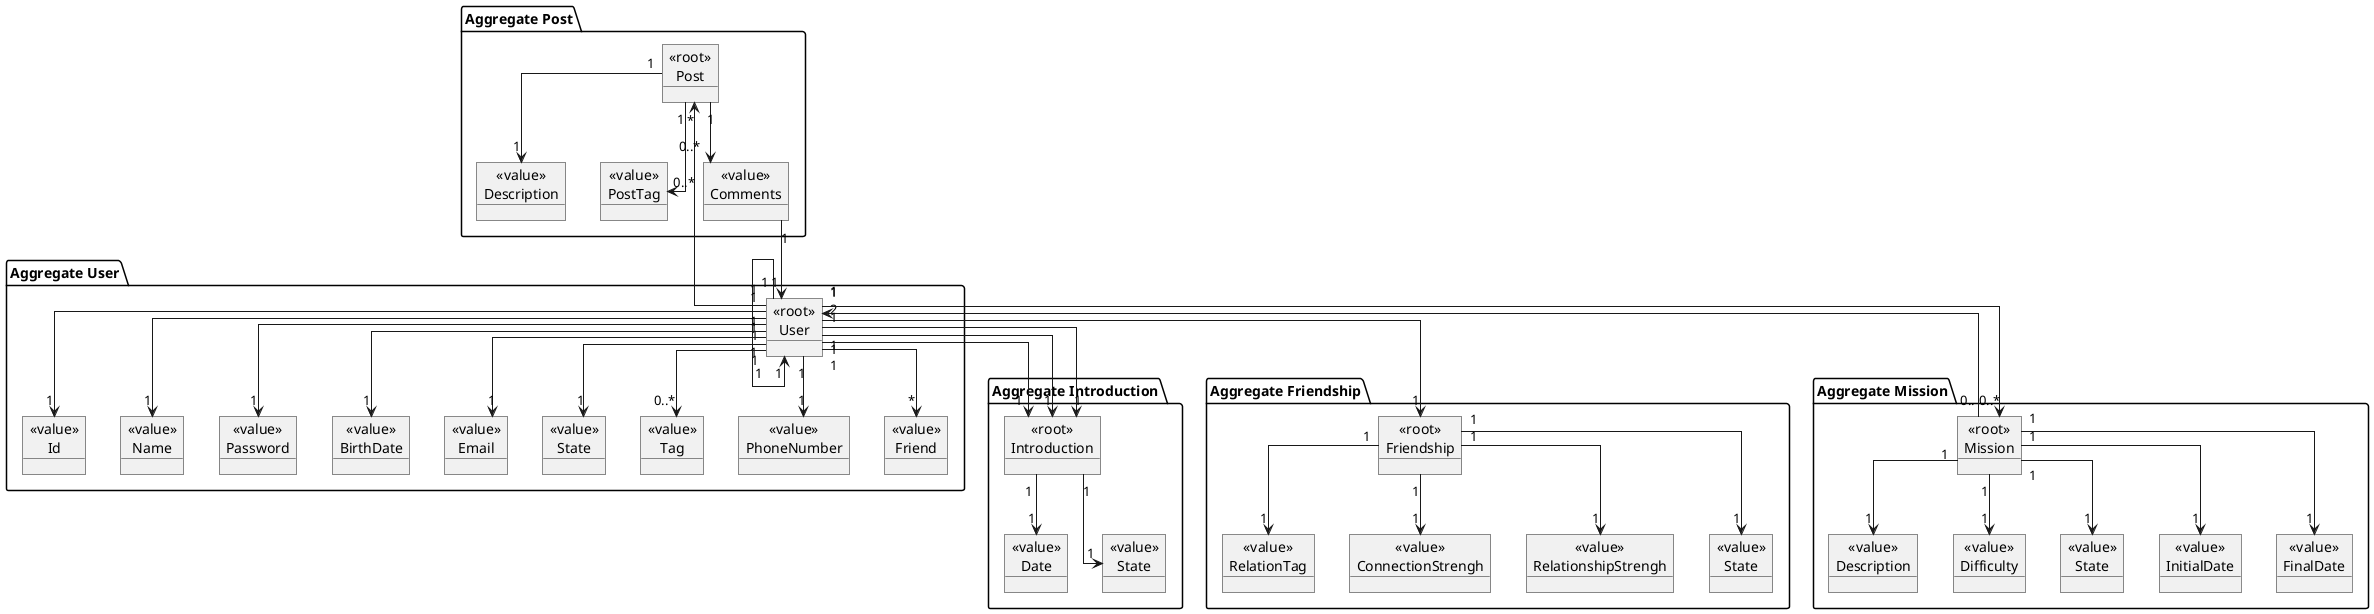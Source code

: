 @startuml DDD

    allowmixing
    skinparam linetype ortho
    hide circle

    package "Aggregate User" {
        object "<<root>>\nUser" as User
        object "<<value>>\nId" as Id
        object "<<value>>\nName" as Name
        object "<<value>>\nPassword" as Pass
        object "<<value>>\nBirthDate" as BirthDate
        object "<<value>>\nEmail" as Email
        object "<<value>>\nState" as State
        object "<<value>>\nTag" as Tag
        object "<<value>>\nPhoneNumber" as PhoneNumber
        object "<<value>>\nFriend" as ExternalUser
    }

    package "Aggregate Introduction" {
        object "<<root>>\nIntroduction" as Introduction
        object "<<value>>\nDate" as Date
        object "<<value>>\nState" as SI
    }

    package "Aggregate Post" {
        object "<<root>>\nPost" as Post
        object "<<value>>\nDescription" as PostDescription
        object "<<value>>\nPostTag" as PostTag
        object "<<value>>\nComments" as Comments
    }

    package "Aggregate Friendship" {
        object "<<root>>\nFriendship" as Friendship
        object "<<value>>\nRelationTag" as RelationTag
        object "<<value>>\nConnectionStrengh" as CS
        object "<<value>>\nRelationshipStrengh" as RS
        object "<<value>>\nState" as ST
    }

    package "Aggregate Mission" {
        object "<<root>>\nMission" as Mission
        object "<<value>>\nDescription" as Description
        object "<<value>>\nDifficulty" as Difficulty
        object "<<value>>\nState" as MissionState
        object "<<value>>\nInitialDate" as IDate
        object "<<value>>\nFinalDate" as FDate
    }



    User "1" --> "1" User
    User "1" --> "1" Id
    User "1" --> "1" Pass
    User "2" --> "1" Friendship
    User "1" --> "0..*" Mission

    User "1" --> "*" ExternalUser
    User "1" --> "*" Post
    User "1" --> "1" Name
    User "1" --> "1" BirthDate
    User "1" --> "1" Email
    User "1" --> "1" State
    User "1" --> "0..*" Tag
    User "1" --> "1" PhoneNumber
    User "1" --> "1" Introduction
    User "1" --> "1" Introduction
    User "1" --> "1" Introduction
    User "1" <-- "0.." Mission

    Friendship "1" --> "1" RelationTag
    Friendship "1" --> "1" CS
    Friendship "1" --> "1" RS
    Friendship "1" --> "1" ST

    Mission "1" --> "1" Description
    Mission "1" --> "1" Difficulty
    Mission "1" --> "1" MissionState
    Mission "1" --> "1" IDate
    Mission "1" --> "1" FDate

    Post "1" --> "1" PostDescription
    Post "1" --> "0..*" PostTag
    Post "1" --> "0..*" Comments

    Comments "1" --> "1" User

    Introduction "1" --> "1" Date
    Introduction "1" --> "1" SI
    

    @enduml